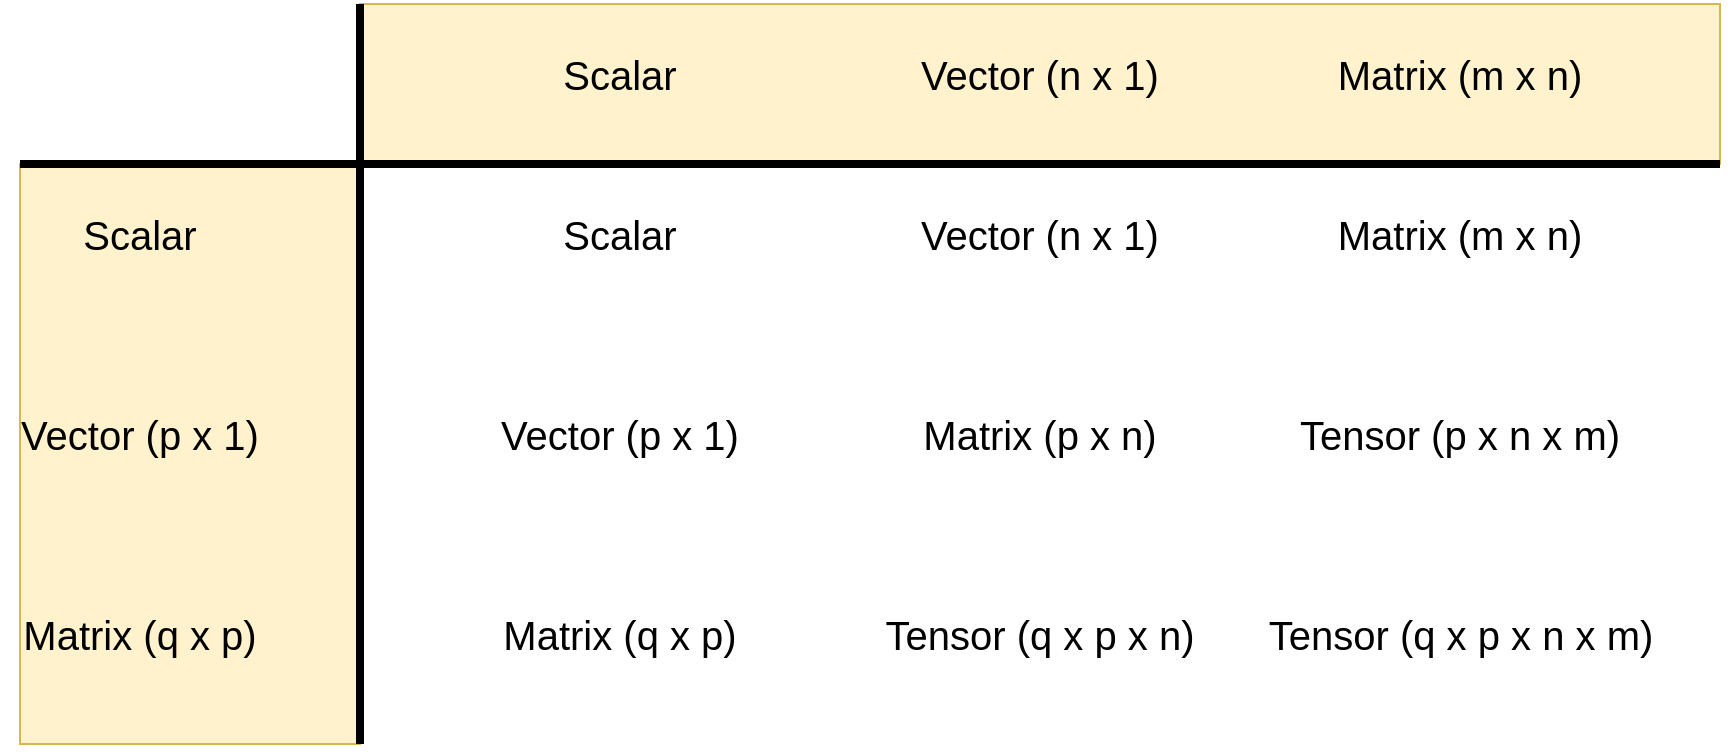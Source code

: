 <mxfile version="14.6.13" type="device"><diagram id="CC5alumC5lTIQDmxaugw" name="Page-1"><mxGraphModel dx="1106" dy="997" grid="1" gridSize="10" guides="1" tooltips="1" connect="1" arrows="1" fold="1" page="1" pageScale="1" pageWidth="2000" pageHeight="2000" math="0" shadow="0"><root><mxCell id="0"/><mxCell id="1" parent="0"/><mxCell id="8SI0TpIJOWufyGOQILJ_-53" value="" style="rounded=0;whiteSpace=wrap;html=1;strokeWidth=1;fillColor=#fff2cc;strokeColor=#d6b656;" vertex="1" parent="1"><mxGeometry x="150" y="280" width="170" height="290" as="geometry"/></mxCell><mxCell id="8SI0TpIJOWufyGOQILJ_-52" value="" style="rounded=0;whiteSpace=wrap;html=1;strokeWidth=1;fillColor=#fff2cc;strokeColor=#d6b656;" vertex="1" parent="1"><mxGeometry x="320" y="200" width="680" height="80" as="geometry"/></mxCell><mxCell id="8SI0TpIJOWufyGOQILJ_-33" value="&lt;font style=&quot;font-size: 20px&quot;&gt;Scalar&lt;/font&gt;" style="text;html=1;strokeColor=none;fillColor=none;align=center;verticalAlign=middle;whiteSpace=wrap;rounded=0;strokeWidth=1;" vertex="1" parent="1"><mxGeometry x="140" y="300" width="140" height="30" as="geometry"/></mxCell><mxCell id="8SI0TpIJOWufyGOQILJ_-34" value="&lt;font style=&quot;font-size: 20px&quot;&gt;Vector (p x 1)&lt;/font&gt;" style="text;html=1;strokeColor=none;fillColor=none;align=center;verticalAlign=middle;whiteSpace=wrap;rounded=0;strokeWidth=1;" vertex="1" parent="1"><mxGeometry x="140" y="400" width="140" height="30" as="geometry"/></mxCell><mxCell id="8SI0TpIJOWufyGOQILJ_-35" value="&lt;font style=&quot;font-size: 20px&quot;&gt;Matrix (q x p)&lt;/font&gt;" style="text;html=1;strokeColor=none;fillColor=none;align=center;verticalAlign=middle;whiteSpace=wrap;rounded=0;strokeWidth=1;" vertex="1" parent="1"><mxGeometry x="140" y="500" width="140" height="30" as="geometry"/></mxCell><mxCell id="8SI0TpIJOWufyGOQILJ_-36" value="&lt;font style=&quot;font-size: 20px&quot;&gt;Scalar&lt;/font&gt;" style="text;html=1;strokeColor=none;fillColor=none;align=center;verticalAlign=middle;whiteSpace=wrap;rounded=0;strokeWidth=1;" vertex="1" parent="1"><mxGeometry x="380" y="220" width="140" height="30" as="geometry"/></mxCell><mxCell id="8SI0TpIJOWufyGOQILJ_-37" value="&lt;font style=&quot;font-size: 20px&quot;&gt;Vector (n x 1)&lt;/font&gt;" style="text;html=1;strokeColor=none;fillColor=none;align=center;verticalAlign=middle;whiteSpace=wrap;rounded=0;strokeWidth=1;" vertex="1" parent="1"><mxGeometry x="590" y="220" width="140" height="30" as="geometry"/></mxCell><mxCell id="8SI0TpIJOWufyGOQILJ_-38" value="&lt;font style=&quot;font-size: 20px&quot;&gt;Matrix (m x n)&lt;/font&gt;" style="text;html=1;strokeColor=none;fillColor=none;align=center;verticalAlign=middle;whiteSpace=wrap;rounded=0;strokeWidth=1;" vertex="1" parent="1"><mxGeometry x="800" y="220" width="140" height="30" as="geometry"/></mxCell><mxCell id="8SI0TpIJOWufyGOQILJ_-40" value="&lt;font style=&quot;font-size: 20px&quot;&gt;Scalar&lt;/font&gt;" style="text;html=1;strokeColor=none;fillColor=none;align=center;verticalAlign=middle;whiteSpace=wrap;rounded=0;strokeWidth=1;" vertex="1" parent="1"><mxGeometry x="380" y="300" width="140" height="30" as="geometry"/></mxCell><mxCell id="8SI0TpIJOWufyGOQILJ_-41" value="&lt;font style=&quot;font-size: 20px&quot;&gt;Vector (n x 1)&lt;/font&gt;" style="text;html=1;strokeColor=none;fillColor=none;align=center;verticalAlign=middle;whiteSpace=wrap;rounded=0;strokeWidth=1;" vertex="1" parent="1"><mxGeometry x="590" y="300" width="140" height="30" as="geometry"/></mxCell><mxCell id="8SI0TpIJOWufyGOQILJ_-42" value="&lt;font style=&quot;font-size: 20px&quot;&gt;Vector (p x 1)&lt;/font&gt;" style="text;html=1;strokeColor=none;fillColor=none;align=center;verticalAlign=middle;whiteSpace=wrap;rounded=0;strokeWidth=1;" vertex="1" parent="1"><mxGeometry x="380" y="400" width="140" height="30" as="geometry"/></mxCell><mxCell id="8SI0TpIJOWufyGOQILJ_-43" value="&lt;font style=&quot;font-size: 20px&quot;&gt;Matrix (p x n)&lt;/font&gt;" style="text;html=1;strokeColor=none;fillColor=none;align=center;verticalAlign=middle;whiteSpace=wrap;rounded=0;strokeWidth=1;" vertex="1" parent="1"><mxGeometry x="590" y="400" width="140" height="30" as="geometry"/></mxCell><mxCell id="8SI0TpIJOWufyGOQILJ_-44" value="&lt;font style=&quot;font-size: 20px&quot;&gt;Matrix (q x p)&lt;/font&gt;" style="text;html=1;strokeColor=none;fillColor=none;align=center;verticalAlign=middle;whiteSpace=wrap;rounded=0;strokeWidth=1;" vertex="1" parent="1"><mxGeometry x="380" y="500" width="140" height="30" as="geometry"/></mxCell><mxCell id="8SI0TpIJOWufyGOQILJ_-45" value="&lt;font style=&quot;font-size: 20px&quot;&gt;Tensor (q x p x n)&lt;/font&gt;" style="text;html=1;strokeColor=none;fillColor=none;align=center;verticalAlign=middle;whiteSpace=wrap;rounded=0;strokeWidth=1;" vertex="1" parent="1"><mxGeometry x="580" y="500" width="160" height="30" as="geometry"/></mxCell><mxCell id="8SI0TpIJOWufyGOQILJ_-46" value="&lt;font style=&quot;font-size: 20px&quot;&gt;Matrix (m x n)&lt;/font&gt;" style="text;html=1;strokeColor=none;fillColor=none;align=center;verticalAlign=middle;whiteSpace=wrap;rounded=0;strokeWidth=1;" vertex="1" parent="1"><mxGeometry x="800" y="300" width="140" height="30" as="geometry"/></mxCell><mxCell id="8SI0TpIJOWufyGOQILJ_-48" value="&lt;font style=&quot;font-size: 20px&quot;&gt;Tensor (p x n x m)&lt;/font&gt;" style="text;html=1;strokeColor=none;fillColor=none;align=center;verticalAlign=middle;whiteSpace=wrap;rounded=0;strokeWidth=1;" vertex="1" parent="1"><mxGeometry x="785" y="400" width="170" height="30" as="geometry"/></mxCell><mxCell id="8SI0TpIJOWufyGOQILJ_-49" value="&lt;font style=&quot;font-size: 20px&quot;&gt;Tensor (q x p x n x m)&lt;/font&gt;" style="text;html=1;strokeColor=none;fillColor=none;align=center;verticalAlign=middle;whiteSpace=wrap;rounded=0;strokeWidth=1;" vertex="1" parent="1"><mxGeometry x="772.5" y="500" width="195" height="30" as="geometry"/></mxCell><mxCell id="8SI0TpIJOWufyGOQILJ_-50" value="" style="endArrow=none;html=1;strokeWidth=4;exitX=0;exitY=0;exitDx=0;exitDy=0;" edge="1" parent="1" source="8SI0TpIJOWufyGOQILJ_-53"><mxGeometry width="50" height="50" relative="1" as="geometry"><mxPoint x="160" y="280" as="sourcePoint"/><mxPoint x="1000" y="280" as="targetPoint"/></mxGeometry></mxCell><mxCell id="8SI0TpIJOWufyGOQILJ_-51" value="" style="endArrow=none;html=1;strokeWidth=4;" edge="1" parent="1"><mxGeometry width="50" height="50" relative="1" as="geometry"><mxPoint x="320" y="200" as="sourcePoint"/><mxPoint x="320" y="570" as="targetPoint"/></mxGeometry></mxCell></root></mxGraphModel></diagram></mxfile>